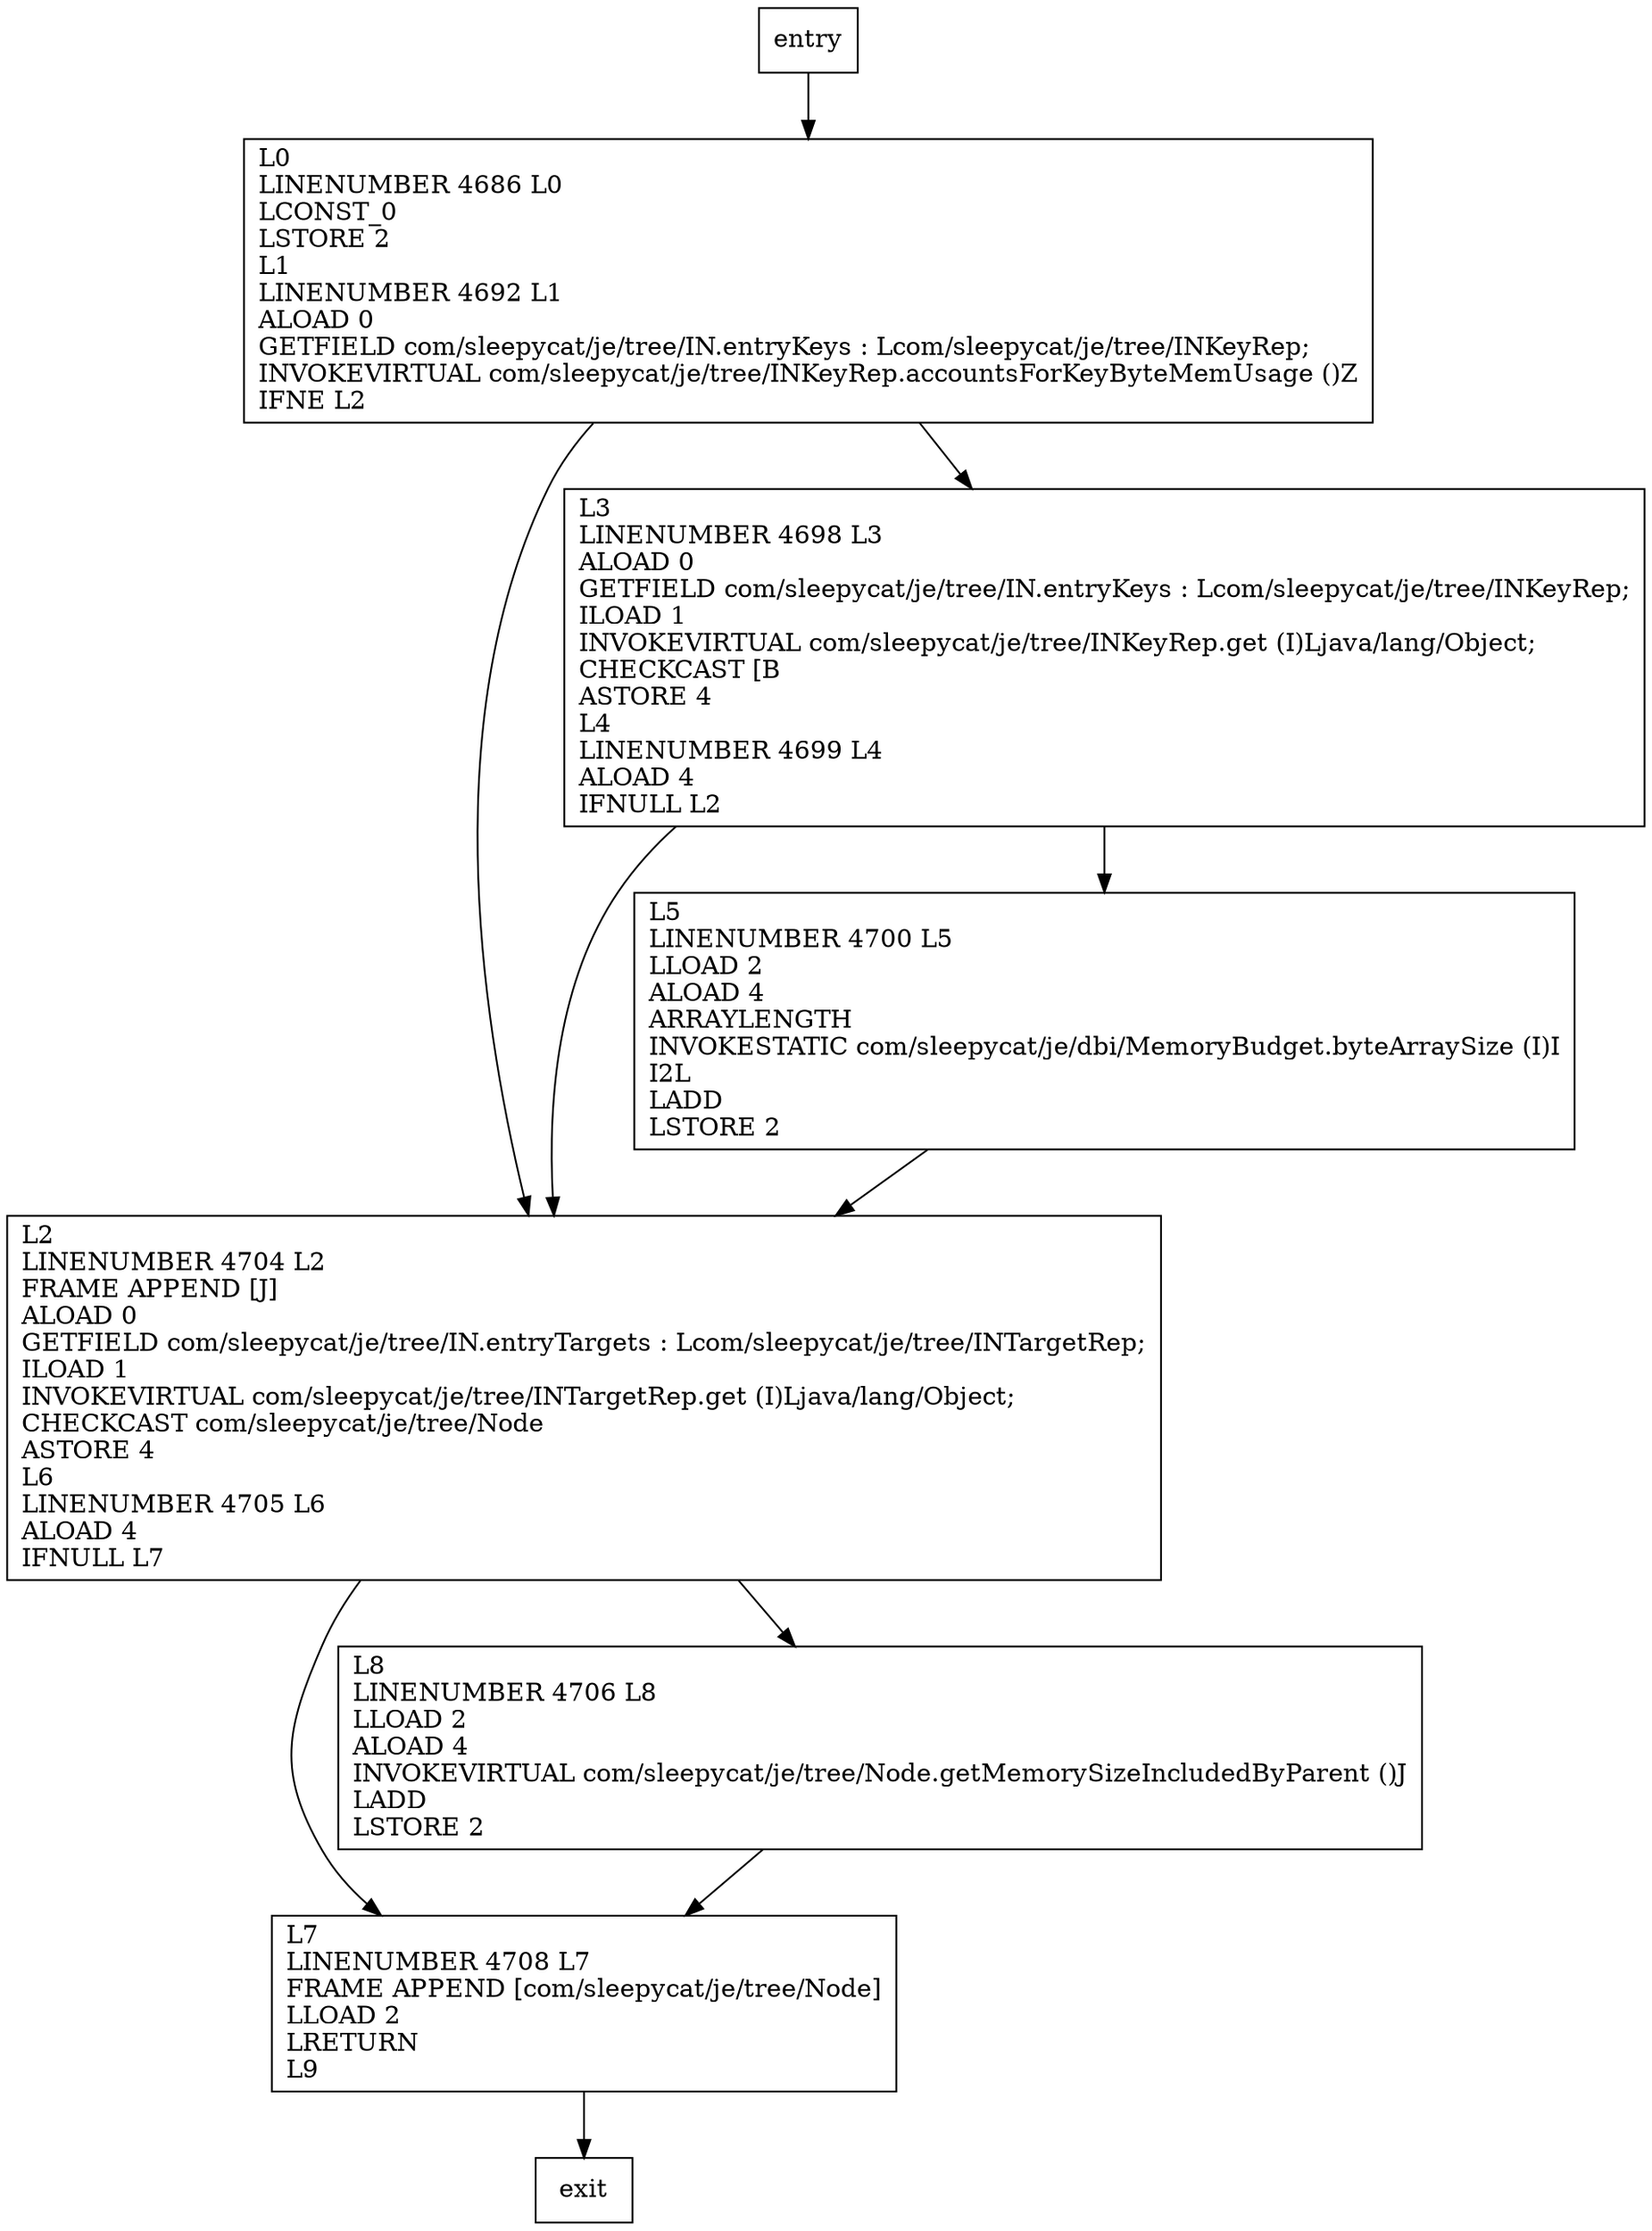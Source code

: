 digraph getEntryInMemorySize {
node [shape=record];
702120772 [label="L0\lLINENUMBER 4686 L0\lLCONST_0\lLSTORE 2\lL1\lLINENUMBER 4692 L1\lALOAD 0\lGETFIELD com/sleepycat/je/tree/IN.entryKeys : Lcom/sleepycat/je/tree/INKeyRep;\lINVOKEVIRTUAL com/sleepycat/je/tree/INKeyRep.accountsForKeyByteMemUsage ()Z\lIFNE L2\l"];
1958248468 [label="L2\lLINENUMBER 4704 L2\lFRAME APPEND [J]\lALOAD 0\lGETFIELD com/sleepycat/je/tree/IN.entryTargets : Lcom/sleepycat/je/tree/INTargetRep;\lILOAD 1\lINVOKEVIRTUAL com/sleepycat/je/tree/INTargetRep.get (I)Ljava/lang/Object;\lCHECKCAST com/sleepycat/je/tree/Node\lASTORE 4\lL6\lLINENUMBER 4705 L6\lALOAD 4\lIFNULL L7\l"];
1967697184 [label="L5\lLINENUMBER 4700 L5\lLLOAD 2\lALOAD 4\lARRAYLENGTH\lINVOKESTATIC com/sleepycat/je/dbi/MemoryBudget.byteArraySize (I)I\lI2L\lLADD\lLSTORE 2\l"];
1428542263 [label="L3\lLINENUMBER 4698 L3\lALOAD 0\lGETFIELD com/sleepycat/je/tree/IN.entryKeys : Lcom/sleepycat/je/tree/INKeyRep;\lILOAD 1\lINVOKEVIRTUAL com/sleepycat/je/tree/INKeyRep.get (I)Ljava/lang/Object;\lCHECKCAST [B\lASTORE 4\lL4\lLINENUMBER 4699 L4\lALOAD 4\lIFNULL L2\l"];
1797850687 [label="L7\lLINENUMBER 4708 L7\lFRAME APPEND [com/sleepycat/je/tree/Node]\lLLOAD 2\lLRETURN\lL9\l"];
275694446 [label="L8\lLINENUMBER 4706 L8\lLLOAD 2\lALOAD 4\lINVOKEVIRTUAL com/sleepycat/je/tree/Node.getMemorySizeIncludedByParent ()J\lLADD\lLSTORE 2\l"];
entry;
exit;
entry -> 702120772
702120772 -> 1958248468
702120772 -> 1428542263
1958248468 -> 1797850687
1958248468 -> 275694446
1967697184 -> 1958248468
1428542263 -> 1958248468
1428542263 -> 1967697184
1797850687 -> exit
275694446 -> 1797850687
}
